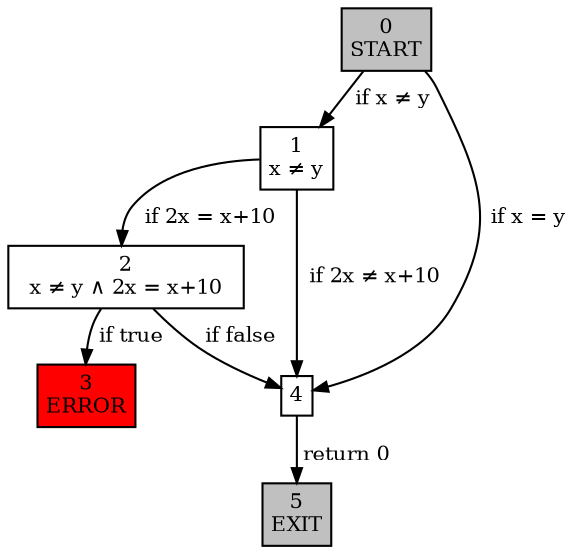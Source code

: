 digraph {
	ranksep=0;
	nodesep=0.12;
	node[fontsize=10,shape=box,height=0.02,width=0.02,margin="0.05,0.05"];
	edge[fontsize=10,arrowsize=0.7];

	start  [label="0\nSTART",style=filled,fillcolor=gray];
	if1    [label="1\nx &ne; y"];
	if2    [label="2\n  x &ne; y &and; 2x = x+10  "];
	assert [label="3\nERROR",style=filled,fillcolor=red];
	end    [label="4\n"];
	return [label="5\nEXIT",style=filled,fillcolor=gray];

	start->if1  [label=" if x &ne; y"];
	start->end  [label="  if x = y "];
	if1->if2    [label="  if 2x = x+10 "];
	if1->end    [label="  if 2x &ne; x+10 "];
	if2->assert [label=" if true "];
	if2->end    [label=" if false "];
	end->return [label=" return 0 "];
}